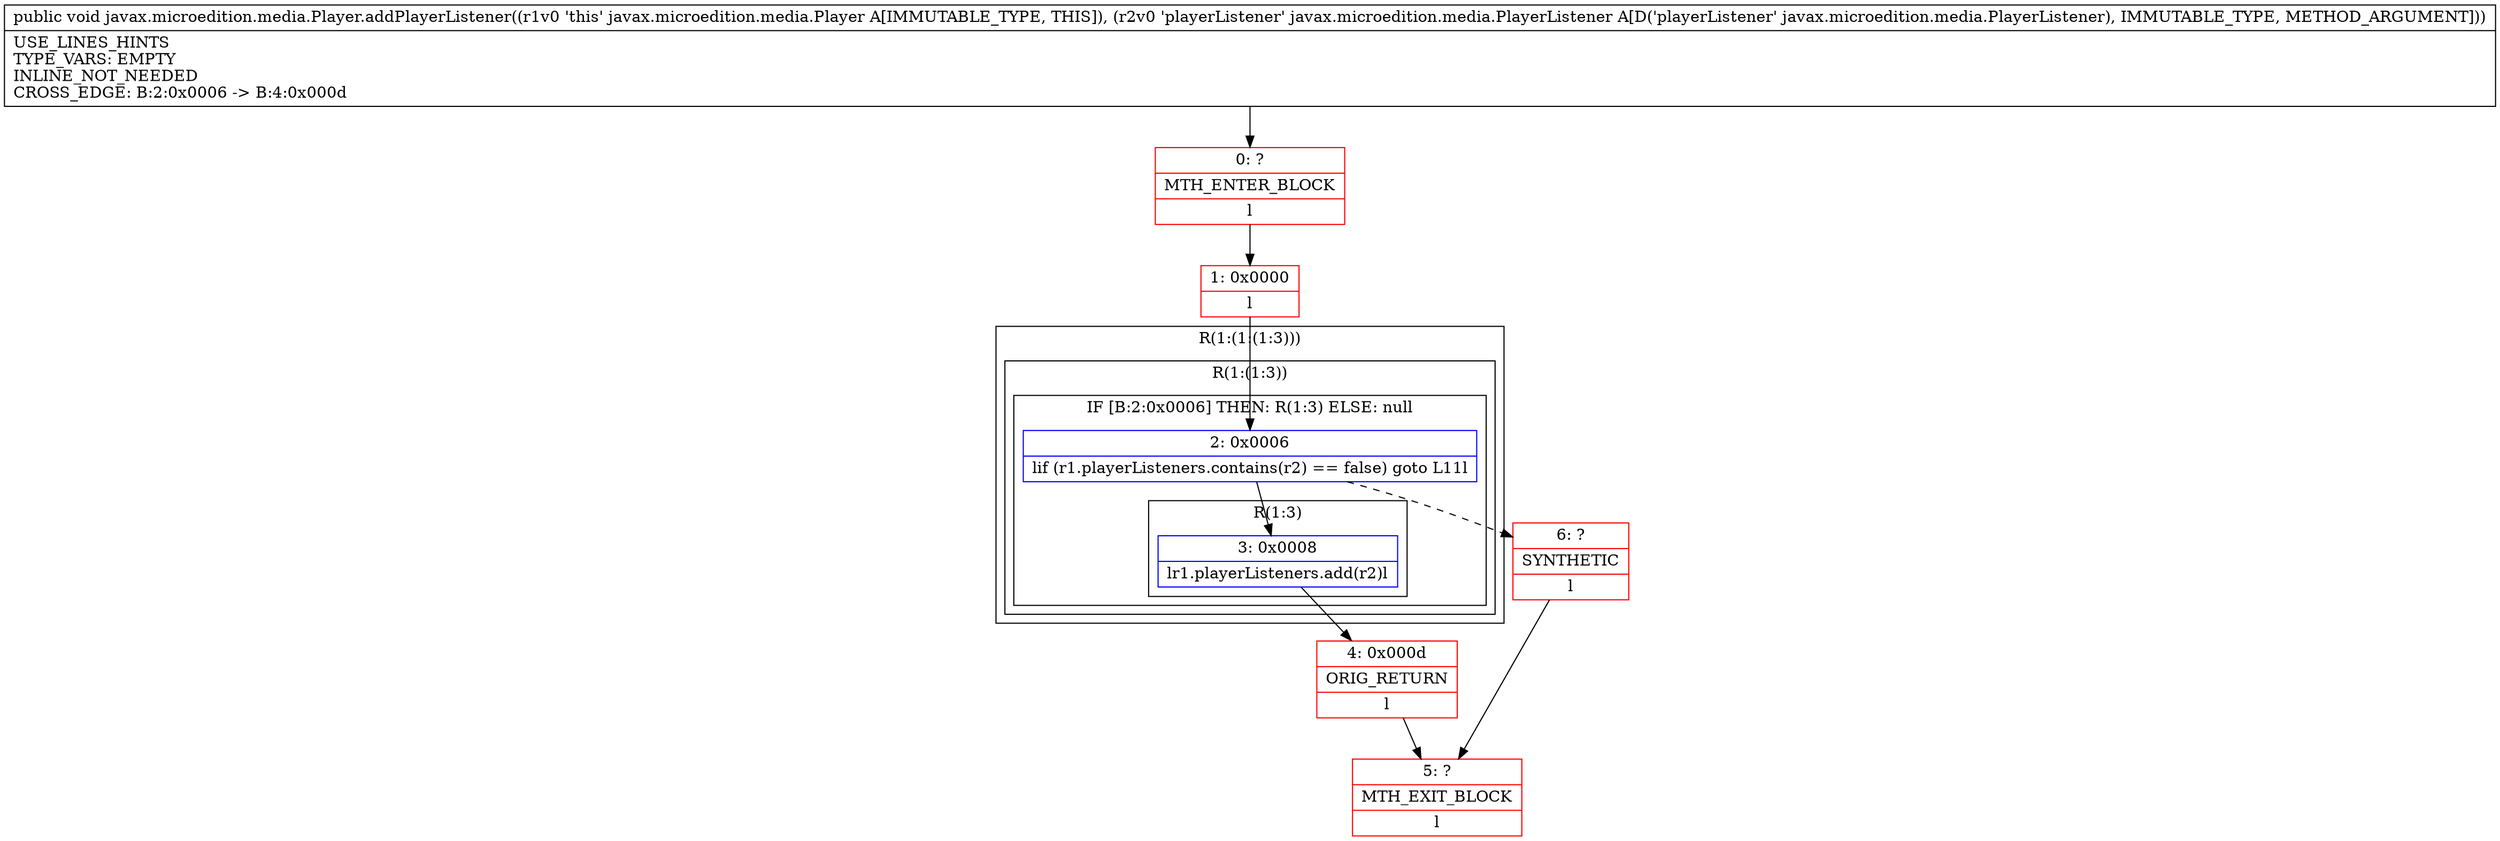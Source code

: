 digraph "CFG forjavax.microedition.media.Player.addPlayerListener(Ljavax\/microedition\/media\/PlayerListener;)V" {
subgraph cluster_Region_1867440512 {
label = "R(1:(1:(1:3)))";
node [shape=record,color=blue];
subgraph cluster_Region_1597822750 {
label = "R(1:(1:3))";
node [shape=record,color=blue];
subgraph cluster_IfRegion_1953674694 {
label = "IF [B:2:0x0006] THEN: R(1:3) ELSE: null";
node [shape=record,color=blue];
Node_2 [shape=record,label="{2\:\ 0x0006|lif (r1.playerListeners.contains(r2) == false) goto L11l}"];
subgraph cluster_Region_1688430810 {
label = "R(1:3)";
node [shape=record,color=blue];
Node_3 [shape=record,label="{3\:\ 0x0008|lr1.playerListeners.add(r2)l}"];
}
}
}
}
Node_0 [shape=record,color=red,label="{0\:\ ?|MTH_ENTER_BLOCK\l|l}"];
Node_1 [shape=record,color=red,label="{1\:\ 0x0000|l}"];
Node_4 [shape=record,color=red,label="{4\:\ 0x000d|ORIG_RETURN\l|l}"];
Node_5 [shape=record,color=red,label="{5\:\ ?|MTH_EXIT_BLOCK\l|l}"];
Node_6 [shape=record,color=red,label="{6\:\ ?|SYNTHETIC\l|l}"];
MethodNode[shape=record,label="{public void javax.microedition.media.Player.addPlayerListener((r1v0 'this' javax.microedition.media.Player A[IMMUTABLE_TYPE, THIS]), (r2v0 'playerListener' javax.microedition.media.PlayerListener A[D('playerListener' javax.microedition.media.PlayerListener), IMMUTABLE_TYPE, METHOD_ARGUMENT]))  | USE_LINES_HINTS\lTYPE_VARS: EMPTY\lINLINE_NOT_NEEDED\lCROSS_EDGE: B:2:0x0006 \-\> B:4:0x000d\l}"];
MethodNode -> Node_0;
Node_2 -> Node_3;
Node_2 -> Node_6[style=dashed];
Node_3 -> Node_4;
Node_0 -> Node_1;
Node_1 -> Node_2;
Node_4 -> Node_5;
Node_6 -> Node_5;
}

